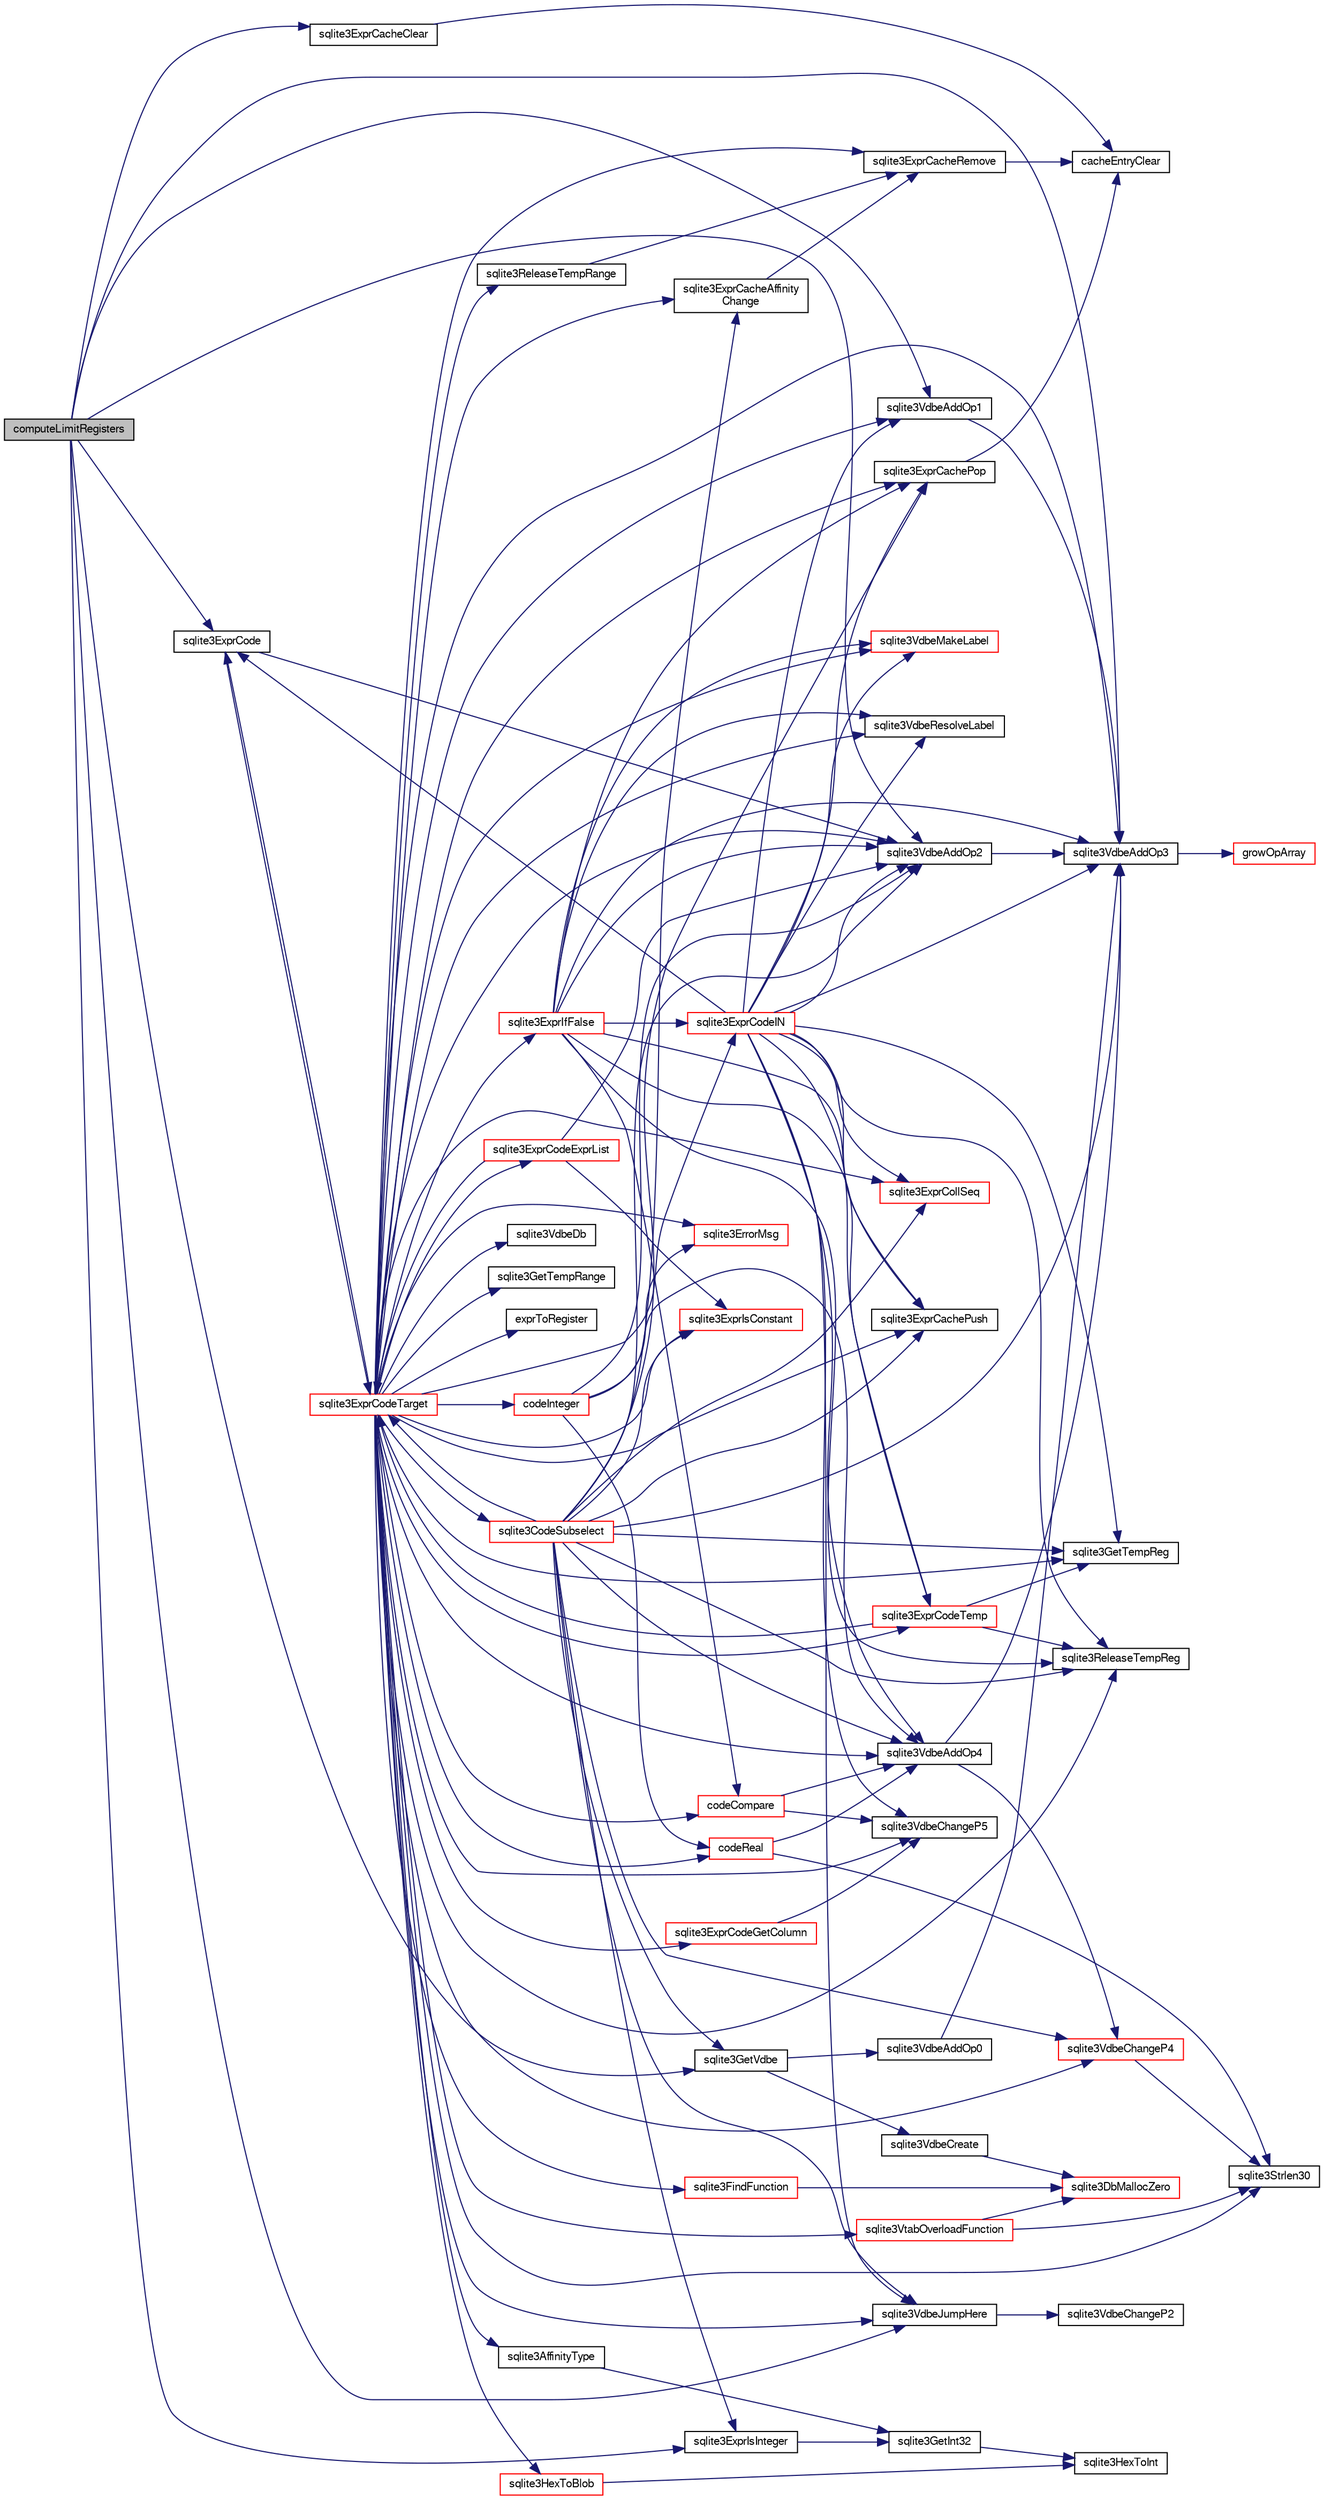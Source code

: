 digraph "computeLimitRegisters"
{
  edge [fontname="FreeSans",fontsize="10",labelfontname="FreeSans",labelfontsize="10"];
  node [fontname="FreeSans",fontsize="10",shape=record];
  rankdir="LR";
  Node65214 [label="computeLimitRegisters",height=0.2,width=0.4,color="black", fillcolor="grey75", style="filled", fontcolor="black"];
  Node65214 -> Node65215 [color="midnightblue",fontsize="10",style="solid",fontname="FreeSans"];
  Node65215 [label="sqlite3ExprCacheClear",height=0.2,width=0.4,color="black", fillcolor="white", style="filled",URL="$sqlite3_8c.html#abd85a03e522c9727ef34b43c3144373f"];
  Node65215 -> Node65216 [color="midnightblue",fontsize="10",style="solid",fontname="FreeSans"];
  Node65216 [label="cacheEntryClear",height=0.2,width=0.4,color="black", fillcolor="white", style="filled",URL="$sqlite3_8c.html#a695836faaedd1f2926d828f459bce76e"];
  Node65214 -> Node65217 [color="midnightblue",fontsize="10",style="solid",fontname="FreeSans"];
  Node65217 [label="sqlite3GetVdbe",height=0.2,width=0.4,color="black", fillcolor="white", style="filled",URL="$sqlite3_8c.html#a76b721dcd00b0587308547594cb6c1f4"];
  Node65217 -> Node65218 [color="midnightblue",fontsize="10",style="solid",fontname="FreeSans"];
  Node65218 [label="sqlite3VdbeCreate",height=0.2,width=0.4,color="black", fillcolor="white", style="filled",URL="$sqlite3_8c.html#a7778fbbc1a7b677f680ce0afc44a88e2"];
  Node65218 -> Node65219 [color="midnightblue",fontsize="10",style="solid",fontname="FreeSans"];
  Node65219 [label="sqlite3DbMallocZero",height=0.2,width=0.4,color="red", fillcolor="white", style="filled",URL="$sqlite3_8c.html#a49cfebac9d6067a03442c92af73f33e4"];
  Node65217 -> Node65232 [color="midnightblue",fontsize="10",style="solid",fontname="FreeSans"];
  Node65232 [label="sqlite3VdbeAddOp0",height=0.2,width=0.4,color="black", fillcolor="white", style="filled",URL="$sqlite3_8c.html#a0aefd237fc1d629f3a3d3d454ced408a"];
  Node65232 -> Node65233 [color="midnightblue",fontsize="10",style="solid",fontname="FreeSans"];
  Node65233 [label="sqlite3VdbeAddOp3",height=0.2,width=0.4,color="black", fillcolor="white", style="filled",URL="$sqlite3_8c.html#a29b4560b019211a73e1478cec7468345"];
  Node65233 -> Node65234 [color="midnightblue",fontsize="10",style="solid",fontname="FreeSans"];
  Node65234 [label="growOpArray",height=0.2,width=0.4,color="red", fillcolor="white", style="filled",URL="$sqlite3_8c.html#adb00b9ead01ffe0d757d5a6d0853ada5"];
  Node65214 -> Node65504 [color="midnightblue",fontsize="10",style="solid",fontname="FreeSans"];
  Node65504 [label="sqlite3ExprIsInteger",height=0.2,width=0.4,color="black", fillcolor="white", style="filled",URL="$sqlite3_8c.html#a93009f02d365fbdd3f83865b723fd950"];
  Node65504 -> Node65505 [color="midnightblue",fontsize="10",style="solid",fontname="FreeSans"];
  Node65505 [label="sqlite3GetInt32",height=0.2,width=0.4,color="black", fillcolor="white", style="filled",URL="$sqlite3_8c.html#a5f876209b4343549fc9224cd11c70928"];
  Node65505 -> Node65506 [color="midnightblue",fontsize="10",style="solid",fontname="FreeSans"];
  Node65506 [label="sqlite3HexToInt",height=0.2,width=0.4,color="black", fillcolor="white", style="filled",URL="$sqlite3_8c.html#ae3802c77b18399c03c8c9f973ff47239"];
  Node65214 -> Node65507 [color="midnightblue",fontsize="10",style="solid",fontname="FreeSans"];
  Node65507 [label="sqlite3VdbeAddOp2",height=0.2,width=0.4,color="black", fillcolor="white", style="filled",URL="$sqlite3_8c.html#ae87204d7b069da19e4db0404c6deaae5"];
  Node65507 -> Node65233 [color="midnightblue",fontsize="10",style="solid",fontname="FreeSans"];
  Node65214 -> Node65508 [color="midnightblue",fontsize="10",style="solid",fontname="FreeSans"];
  Node65508 [label="sqlite3ExprCode",height=0.2,width=0.4,color="black", fillcolor="white", style="filled",URL="$sqlite3_8c.html#a75f270fb0b111b86924cca4ea507b417"];
  Node65508 -> Node65507 [color="midnightblue",fontsize="10",style="solid",fontname="FreeSans"];
  Node65508 -> Node65509 [color="midnightblue",fontsize="10",style="solid",fontname="FreeSans"];
  Node65509 [label="sqlite3ExprCodeTarget",height=0.2,width=0.4,color="red", fillcolor="white", style="filled",URL="$sqlite3_8c.html#a4f308397a0a3ed299ed31aaa1ae2a293"];
  Node65509 -> Node65233 [color="midnightblue",fontsize="10",style="solid",fontname="FreeSans"];
  Node65509 -> Node65510 [color="midnightblue",fontsize="10",style="solid",fontname="FreeSans"];
  Node65510 [label="sqlite3ExprCodeGetColumn",height=0.2,width=0.4,color="red", fillcolor="white", style="filled",URL="$sqlite3_8c.html#a053723da492b5bb45cb8df75c733155d"];
  Node65510 -> Node65566 [color="midnightblue",fontsize="10",style="solid",fontname="FreeSans"];
  Node65566 [label="sqlite3VdbeChangeP5",height=0.2,width=0.4,color="black", fillcolor="white", style="filled",URL="$sqlite3_8c.html#a4dde2e4087eda945511b05d667050740"];
  Node65509 -> Node65568 [color="midnightblue",fontsize="10",style="solid",fontname="FreeSans"];
  Node65568 [label="codeInteger",height=0.2,width=0.4,color="red", fillcolor="white", style="filled",URL="$sqlite3_8c.html#aed36006f29dec5c2f70f13c970ce6961"];
  Node65568 -> Node65507 [color="midnightblue",fontsize="10",style="solid",fontname="FreeSans"];
  Node65568 -> Node65571 [color="midnightblue",fontsize="10",style="solid",fontname="FreeSans"];
  Node65571 [label="sqlite3VdbeAddOp4",height=0.2,width=0.4,color="black", fillcolor="white", style="filled",URL="$sqlite3_8c.html#a739d7a47b1c11779283b7797ea7e1d4d"];
  Node65571 -> Node65233 [color="midnightblue",fontsize="10",style="solid",fontname="FreeSans"];
  Node65571 -> Node65559 [color="midnightblue",fontsize="10",style="solid",fontname="FreeSans"];
  Node65559 [label="sqlite3VdbeChangeP4",height=0.2,width=0.4,color="red", fillcolor="white", style="filled",URL="$sqlite3_8c.html#add0d891a062d044a0c7e6fc072702830"];
  Node65559 -> Node65287 [color="midnightblue",fontsize="10",style="solid",fontname="FreeSans"];
  Node65287 [label="sqlite3Strlen30",height=0.2,width=0.4,color="black", fillcolor="white", style="filled",URL="$sqlite3_8c.html#a3dcd80ba41f1a308193dee74857b62a7"];
  Node65568 -> Node65548 [color="midnightblue",fontsize="10",style="solid",fontname="FreeSans"];
  Node65548 [label="sqlite3ErrorMsg",height=0.2,width=0.4,color="red", fillcolor="white", style="filled",URL="$sqlite3_8c.html#aee2798e173651adae0f9c85469f3457d"];
  Node65568 -> Node65572 [color="midnightblue",fontsize="10",style="solid",fontname="FreeSans"];
  Node65572 [label="codeReal",height=0.2,width=0.4,color="red", fillcolor="white", style="filled",URL="$sqlite3_8c.html#a1f691989c09f7dfea94ec2b60c6b70bd"];
  Node65572 -> Node65287 [color="midnightblue",fontsize="10",style="solid",fontname="FreeSans"];
  Node65572 -> Node65571 [color="midnightblue",fontsize="10",style="solid",fontname="FreeSans"];
  Node65509 -> Node65572 [color="midnightblue",fontsize="10",style="solid",fontname="FreeSans"];
  Node65509 -> Node65571 [color="midnightblue",fontsize="10",style="solid",fontname="FreeSans"];
  Node65509 -> Node65507 [color="midnightblue",fontsize="10",style="solid",fontname="FreeSans"];
  Node65509 -> Node65287 [color="midnightblue",fontsize="10",style="solid",fontname="FreeSans"];
  Node65509 -> Node65550 [color="midnightblue",fontsize="10",style="solid",fontname="FreeSans"];
  Node65550 [label="sqlite3HexToBlob",height=0.2,width=0.4,color="red", fillcolor="white", style="filled",URL="$sqlite3_8c.html#a6ef78c15c318f47aedcab51f590de78d"];
  Node65550 -> Node65506 [color="midnightblue",fontsize="10",style="solid",fontname="FreeSans"];
  Node65509 -> Node65516 [color="midnightblue",fontsize="10",style="solid",fontname="FreeSans"];
  Node65516 [label="sqlite3VdbeDb",height=0.2,width=0.4,color="black", fillcolor="white", style="filled",URL="$sqlite3_8c.html#a6cb1b36e2823fc3eff25dc162f71f28b"];
  Node65509 -> Node65559 [color="midnightblue",fontsize="10",style="solid",fontname="FreeSans"];
  Node65509 -> Node65519 [color="midnightblue",fontsize="10",style="solid",fontname="FreeSans"];
  Node65519 [label="sqlite3AffinityType",height=0.2,width=0.4,color="black", fillcolor="white", style="filled",URL="$sqlite3_8c.html#ad3b6641027549ec6634f6239256676bd"];
  Node65519 -> Node65505 [color="midnightblue",fontsize="10",style="solid",fontname="FreeSans"];
  Node65509 -> Node65573 [color="midnightblue",fontsize="10",style="solid",fontname="FreeSans"];
  Node65573 [label="sqlite3ExprCacheAffinity\lChange",height=0.2,width=0.4,color="black", fillcolor="white", style="filled",URL="$sqlite3_8c.html#ae2ddbefd00ac32ed8a46309e7dc19a2e"];
  Node65573 -> Node65574 [color="midnightblue",fontsize="10",style="solid",fontname="FreeSans"];
  Node65574 [label="sqlite3ExprCacheRemove",height=0.2,width=0.4,color="black", fillcolor="white", style="filled",URL="$sqlite3_8c.html#a8b53d9568d9b40b6fc39428b3a19bc5d"];
  Node65574 -> Node65216 [color="midnightblue",fontsize="10",style="solid",fontname="FreeSans"];
  Node65509 -> Node65575 [color="midnightblue",fontsize="10",style="solid",fontname="FreeSans"];
  Node65575 [label="sqlite3ExprCodeTemp",height=0.2,width=0.4,color="red", fillcolor="white", style="filled",URL="$sqlite3_8c.html#a3bc5c1ccb3c5851847e2aeb4a84ae1fc"];
  Node65575 -> Node66237 [color="midnightblue",fontsize="10",style="solid",fontname="FreeSans"];
  Node66237 [label="sqlite3GetTempReg",height=0.2,width=0.4,color="black", fillcolor="white", style="filled",URL="$sqlite3_8c.html#ab58586b4abaefcc5df42af9d1e84d8fb"];
  Node65575 -> Node65509 [color="midnightblue",fontsize="10",style="solid",fontname="FreeSans"];
  Node65575 -> Node66238 [color="midnightblue",fontsize="10",style="solid",fontname="FreeSans"];
  Node66238 [label="sqlite3ReleaseTempReg",height=0.2,width=0.4,color="black", fillcolor="white", style="filled",URL="$sqlite3_8c.html#a48d55dce63ac590c3b0fc464abb67ad7"];
  Node65509 -> Node66239 [color="midnightblue",fontsize="10",style="solid",fontname="FreeSans"];
  Node66239 [label="codeCompare",height=0.2,width=0.4,color="red", fillcolor="white", style="filled",URL="$sqlite3_8c.html#a8cca26a71db22ffabf292736aefd31a9"];
  Node66239 -> Node65571 [color="midnightblue",fontsize="10",style="solid",fontname="FreeSans"];
  Node66239 -> Node65566 [color="midnightblue",fontsize="10",style="solid",fontname="FreeSans"];
  Node65509 -> Node65565 [color="midnightblue",fontsize="10",style="solid",fontname="FreeSans"];
  Node65565 [label="sqlite3VdbeAddOp1",height=0.2,width=0.4,color="black", fillcolor="white", style="filled",URL="$sqlite3_8c.html#a6207112b1851d7e7d76e887ef6d72d5a"];
  Node65565 -> Node65233 [color="midnightblue",fontsize="10",style="solid",fontname="FreeSans"];
  Node65509 -> Node66246 [color="midnightblue",fontsize="10",style="solid",fontname="FreeSans"];
  Node66246 [label="sqlite3VdbeJumpHere",height=0.2,width=0.4,color="black", fillcolor="white", style="filled",URL="$sqlite3_8c.html#a95562175c9105ba0abe1d4dc6f8a39d4"];
  Node66246 -> Node66247 [color="midnightblue",fontsize="10",style="solid",fontname="FreeSans"];
  Node66247 [label="sqlite3VdbeChangeP2",height=0.2,width=0.4,color="black", fillcolor="white", style="filled",URL="$sqlite3_8c.html#aaf43838cdd2fd0e5e834e2ef214ab26c"];
  Node65509 -> Node65548 [color="midnightblue",fontsize="10",style="solid",fontname="FreeSans"];
  Node65509 -> Node66248 [color="midnightblue",fontsize="10",style="solid",fontname="FreeSans"];
  Node66248 [label="sqlite3FindFunction",height=0.2,width=0.4,color="red", fillcolor="white", style="filled",URL="$sqlite3_8c.html#a5138472d62a50ed750b51d3b3f19d954"];
  Node66248 -> Node65219 [color="midnightblue",fontsize="10",style="solid",fontname="FreeSans"];
  Node65509 -> Node66250 [color="midnightblue",fontsize="10",style="solid",fontname="FreeSans"];
  Node66250 [label="sqlite3VdbeMakeLabel",height=0.2,width=0.4,color="red", fillcolor="white", style="filled",URL="$sqlite3_8c.html#acf57ce8fb6f3c634375c019f5ebe66f6"];
  Node65509 -> Node65508 [color="midnightblue",fontsize="10",style="solid",fontname="FreeSans"];
  Node65509 -> Node65574 [color="midnightblue",fontsize="10",style="solid",fontname="FreeSans"];
  Node65509 -> Node66251 [color="midnightblue",fontsize="10",style="solid",fontname="FreeSans"];
  Node66251 [label="sqlite3ExprCachePush",height=0.2,width=0.4,color="black", fillcolor="white", style="filled",URL="$sqlite3_8c.html#a90233ce12875e170a87746ef3fa1d691"];
  Node65509 -> Node66252 [color="midnightblue",fontsize="10",style="solid",fontname="FreeSans"];
  Node66252 [label="sqlite3ExprCachePop",height=0.2,width=0.4,color="black", fillcolor="white", style="filled",URL="$sqlite3_8c.html#afc801698332f063ac2e24fa5856939c6"];
  Node66252 -> Node65216 [color="midnightblue",fontsize="10",style="solid",fontname="FreeSans"];
  Node65509 -> Node66253 [color="midnightblue",fontsize="10",style="solid",fontname="FreeSans"];
  Node66253 [label="sqlite3VdbeResolveLabel",height=0.2,width=0.4,color="black", fillcolor="white", style="filled",URL="$sqlite3_8c.html#a0a86f82356e392d9a84a008559c1aeeb"];
  Node65509 -> Node66254 [color="midnightblue",fontsize="10",style="solid",fontname="FreeSans"];
  Node66254 [label="sqlite3ExprIsConstant",height=0.2,width=0.4,color="red", fillcolor="white", style="filled",URL="$sqlite3_8c.html#a5612940e28d7d8f6994f756d0b8d9e3a"];
  Node65509 -> Node66241 [color="midnightblue",fontsize="10",style="solid",fontname="FreeSans"];
  Node66241 [label="sqlite3ExprCollSeq",height=0.2,width=0.4,color="red", fillcolor="white", style="filled",URL="$sqlite3_8c.html#af36e271ed5ce13d4f2d088a766529574"];
  Node65509 -> Node66255 [color="midnightblue",fontsize="10",style="solid",fontname="FreeSans"];
  Node66255 [label="sqlite3GetTempRange",height=0.2,width=0.4,color="black", fillcolor="white", style="filled",URL="$sqlite3_8c.html#a75c8f9ab8d6f3d1dfe6fe777928fba61"];
  Node65509 -> Node66256 [color="midnightblue",fontsize="10",style="solid",fontname="FreeSans"];
  Node66256 [label="sqlite3ExprCodeExprList",height=0.2,width=0.4,color="red", fillcolor="white", style="filled",URL="$sqlite3_8c.html#a05b2b3dc3de7565de24eb3a2ff4e9566"];
  Node66256 -> Node66254 [color="midnightblue",fontsize="10",style="solid",fontname="FreeSans"];
  Node66256 -> Node65509 [color="midnightblue",fontsize="10",style="solid",fontname="FreeSans"];
  Node66256 -> Node65507 [color="midnightblue",fontsize="10",style="solid",fontname="FreeSans"];
  Node65509 -> Node66258 [color="midnightblue",fontsize="10",style="solid",fontname="FreeSans"];
  Node66258 [label="sqlite3VtabOverloadFunction",height=0.2,width=0.4,color="red", fillcolor="white", style="filled",URL="$sqlite3_8c.html#a0098c859c26e3bf31c4e0ccc28a383e3"];
  Node66258 -> Node65219 [color="midnightblue",fontsize="10",style="solid",fontname="FreeSans"];
  Node66258 -> Node65287 [color="midnightblue",fontsize="10",style="solid",fontname="FreeSans"];
  Node65509 -> Node65566 [color="midnightblue",fontsize="10",style="solid",fontname="FreeSans"];
  Node65509 -> Node66259 [color="midnightblue",fontsize="10",style="solid",fontname="FreeSans"];
  Node66259 [label="sqlite3ReleaseTempRange",height=0.2,width=0.4,color="black", fillcolor="white", style="filled",URL="$sqlite3_8c.html#ac6e5c116ee77134890c274aeeef6196d"];
  Node66259 -> Node65574 [color="midnightblue",fontsize="10",style="solid",fontname="FreeSans"];
  Node65509 -> Node66260 [color="midnightblue",fontsize="10",style="solid",fontname="FreeSans"];
  Node66260 [label="sqlite3CodeSubselect",height=0.2,width=0.4,color="red", fillcolor="white", style="filled",URL="$sqlite3_8c.html#aa69b46d2204a1d1b110107a1be12ee0c"];
  Node66260 -> Node65217 [color="midnightblue",fontsize="10",style="solid",fontname="FreeSans"];
  Node66260 -> Node66251 [color="midnightblue",fontsize="10",style="solid",fontname="FreeSans"];
  Node66260 -> Node65571 [color="midnightblue",fontsize="10",style="solid",fontname="FreeSans"];
  Node66260 -> Node65507 [color="midnightblue",fontsize="10",style="solid",fontname="FreeSans"];
  Node66260 -> Node66241 [color="midnightblue",fontsize="10",style="solid",fontname="FreeSans"];
  Node66260 -> Node66237 [color="midnightblue",fontsize="10",style="solid",fontname="FreeSans"];
  Node66260 -> Node66254 [color="midnightblue",fontsize="10",style="solid",fontname="FreeSans"];
  Node66260 -> Node65504 [color="midnightblue",fontsize="10",style="solid",fontname="FreeSans"];
  Node66260 -> Node65233 [color="midnightblue",fontsize="10",style="solid",fontname="FreeSans"];
  Node66260 -> Node65509 [color="midnightblue",fontsize="10",style="solid",fontname="FreeSans"];
  Node66260 -> Node65573 [color="midnightblue",fontsize="10",style="solid",fontname="FreeSans"];
  Node66260 -> Node66238 [color="midnightblue",fontsize="10",style="solid",fontname="FreeSans"];
  Node66260 -> Node65559 [color="midnightblue",fontsize="10",style="solid",fontname="FreeSans"];
  Node66260 -> Node66246 [color="midnightblue",fontsize="10",style="solid",fontname="FreeSans"];
  Node66260 -> Node66252 [color="midnightblue",fontsize="10",style="solid",fontname="FreeSans"];
  Node65509 -> Node66379 [color="midnightblue",fontsize="10",style="solid",fontname="FreeSans"];
  Node66379 [label="sqlite3ExprCodeIN",height=0.2,width=0.4,color="red", fillcolor="white", style="filled",URL="$sqlite3_8c.html#ad9cf4f5b5ffb90c24a4a0900c8626193"];
  Node66379 -> Node66251 [color="midnightblue",fontsize="10",style="solid",fontname="FreeSans"];
  Node66379 -> Node66237 [color="midnightblue",fontsize="10",style="solid",fontname="FreeSans"];
  Node66379 -> Node65508 [color="midnightblue",fontsize="10",style="solid",fontname="FreeSans"];
  Node66379 -> Node66241 [color="midnightblue",fontsize="10",style="solid",fontname="FreeSans"];
  Node66379 -> Node66250 [color="midnightblue",fontsize="10",style="solid",fontname="FreeSans"];
  Node66379 -> Node65233 [color="midnightblue",fontsize="10",style="solid",fontname="FreeSans"];
  Node66379 -> Node65575 [color="midnightblue",fontsize="10",style="solid",fontname="FreeSans"];
  Node66379 -> Node65571 [color="midnightblue",fontsize="10",style="solid",fontname="FreeSans"];
  Node66379 -> Node65566 [color="midnightblue",fontsize="10",style="solid",fontname="FreeSans"];
  Node66379 -> Node66238 [color="midnightblue",fontsize="10",style="solid",fontname="FreeSans"];
  Node66379 -> Node65507 [color="midnightblue",fontsize="10",style="solid",fontname="FreeSans"];
  Node66379 -> Node66253 [color="midnightblue",fontsize="10",style="solid",fontname="FreeSans"];
  Node66379 -> Node65565 [color="midnightblue",fontsize="10",style="solid",fontname="FreeSans"];
  Node66379 -> Node66246 [color="midnightblue",fontsize="10",style="solid",fontname="FreeSans"];
  Node66379 -> Node66252 [color="midnightblue",fontsize="10",style="solid",fontname="FreeSans"];
  Node65509 -> Node66237 [color="midnightblue",fontsize="10",style="solid",fontname="FreeSans"];
  Node65509 -> Node66238 [color="midnightblue",fontsize="10",style="solid",fontname="FreeSans"];
  Node65509 -> Node66378 [color="midnightblue",fontsize="10",style="solid",fontname="FreeSans"];
  Node66378 [label="exprToRegister",height=0.2,width=0.4,color="black", fillcolor="white", style="filled",URL="$sqlite3_8c.html#a8ef721aa250baccf2e7ba453520b0d5f"];
  Node65509 -> Node66375 [color="midnightblue",fontsize="10",style="solid",fontname="FreeSans"];
  Node66375 [label="sqlite3ExprIfFalse",height=0.2,width=0.4,color="red", fillcolor="white", style="filled",URL="$sqlite3_8c.html#af97ecccb5d56e321e118414b08f65b71"];
  Node66375 -> Node66251 [color="midnightblue",fontsize="10",style="solid",fontname="FreeSans"];
  Node66375 -> Node66252 [color="midnightblue",fontsize="10",style="solid",fontname="FreeSans"];
  Node66375 -> Node66250 [color="midnightblue",fontsize="10",style="solid",fontname="FreeSans"];
  Node66375 -> Node66253 [color="midnightblue",fontsize="10",style="solid",fontname="FreeSans"];
  Node66375 -> Node65575 [color="midnightblue",fontsize="10",style="solid",fontname="FreeSans"];
  Node66375 -> Node66239 [color="midnightblue",fontsize="10",style="solid",fontname="FreeSans"];
  Node66375 -> Node65507 [color="midnightblue",fontsize="10",style="solid",fontname="FreeSans"];
  Node66375 -> Node66379 [color="midnightblue",fontsize="10",style="solid",fontname="FreeSans"];
  Node66375 -> Node65233 [color="midnightblue",fontsize="10",style="solid",fontname="FreeSans"];
  Node66375 -> Node66238 [color="midnightblue",fontsize="10",style="solid",fontname="FreeSans"];
  Node65214 -> Node65565 [color="midnightblue",fontsize="10",style="solid",fontname="FreeSans"];
  Node65214 -> Node66246 [color="midnightblue",fontsize="10",style="solid",fontname="FreeSans"];
  Node65214 -> Node65233 [color="midnightblue",fontsize="10",style="solid",fontname="FreeSans"];
}
